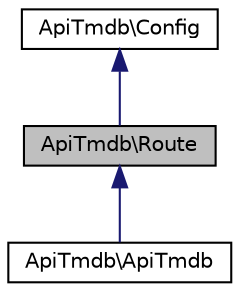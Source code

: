 digraph "ApiTmdb\Route"
{
  edge [fontname="Helvetica",fontsize="10",labelfontname="Helvetica",labelfontsize="10"];
  node [fontname="Helvetica",fontsize="10",shape=record];
  Node0 [label="ApiTmdb\\Route",height=0.2,width=0.4,color="black", fillcolor="grey75", style="filled", fontcolor="black"];
  Node1 -> Node0 [dir="back",color="midnightblue",fontsize="10",style="solid",fontname="Helvetica"];
  Node1 [label="ApiTmdb\\Config",height=0.2,width=0.4,color="black", fillcolor="white", style="filled",URL="$classApiTmdb_1_1Config.html"];
  Node0 -> Node2 [dir="back",color="midnightblue",fontsize="10",style="solid",fontname="Helvetica"];
  Node2 [label="ApiTmdb\\ApiTmdb",height=0.2,width=0.4,color="black", fillcolor="white", style="filled",URL="$classApiTmdb_1_1ApiTmdb.html"];
}
